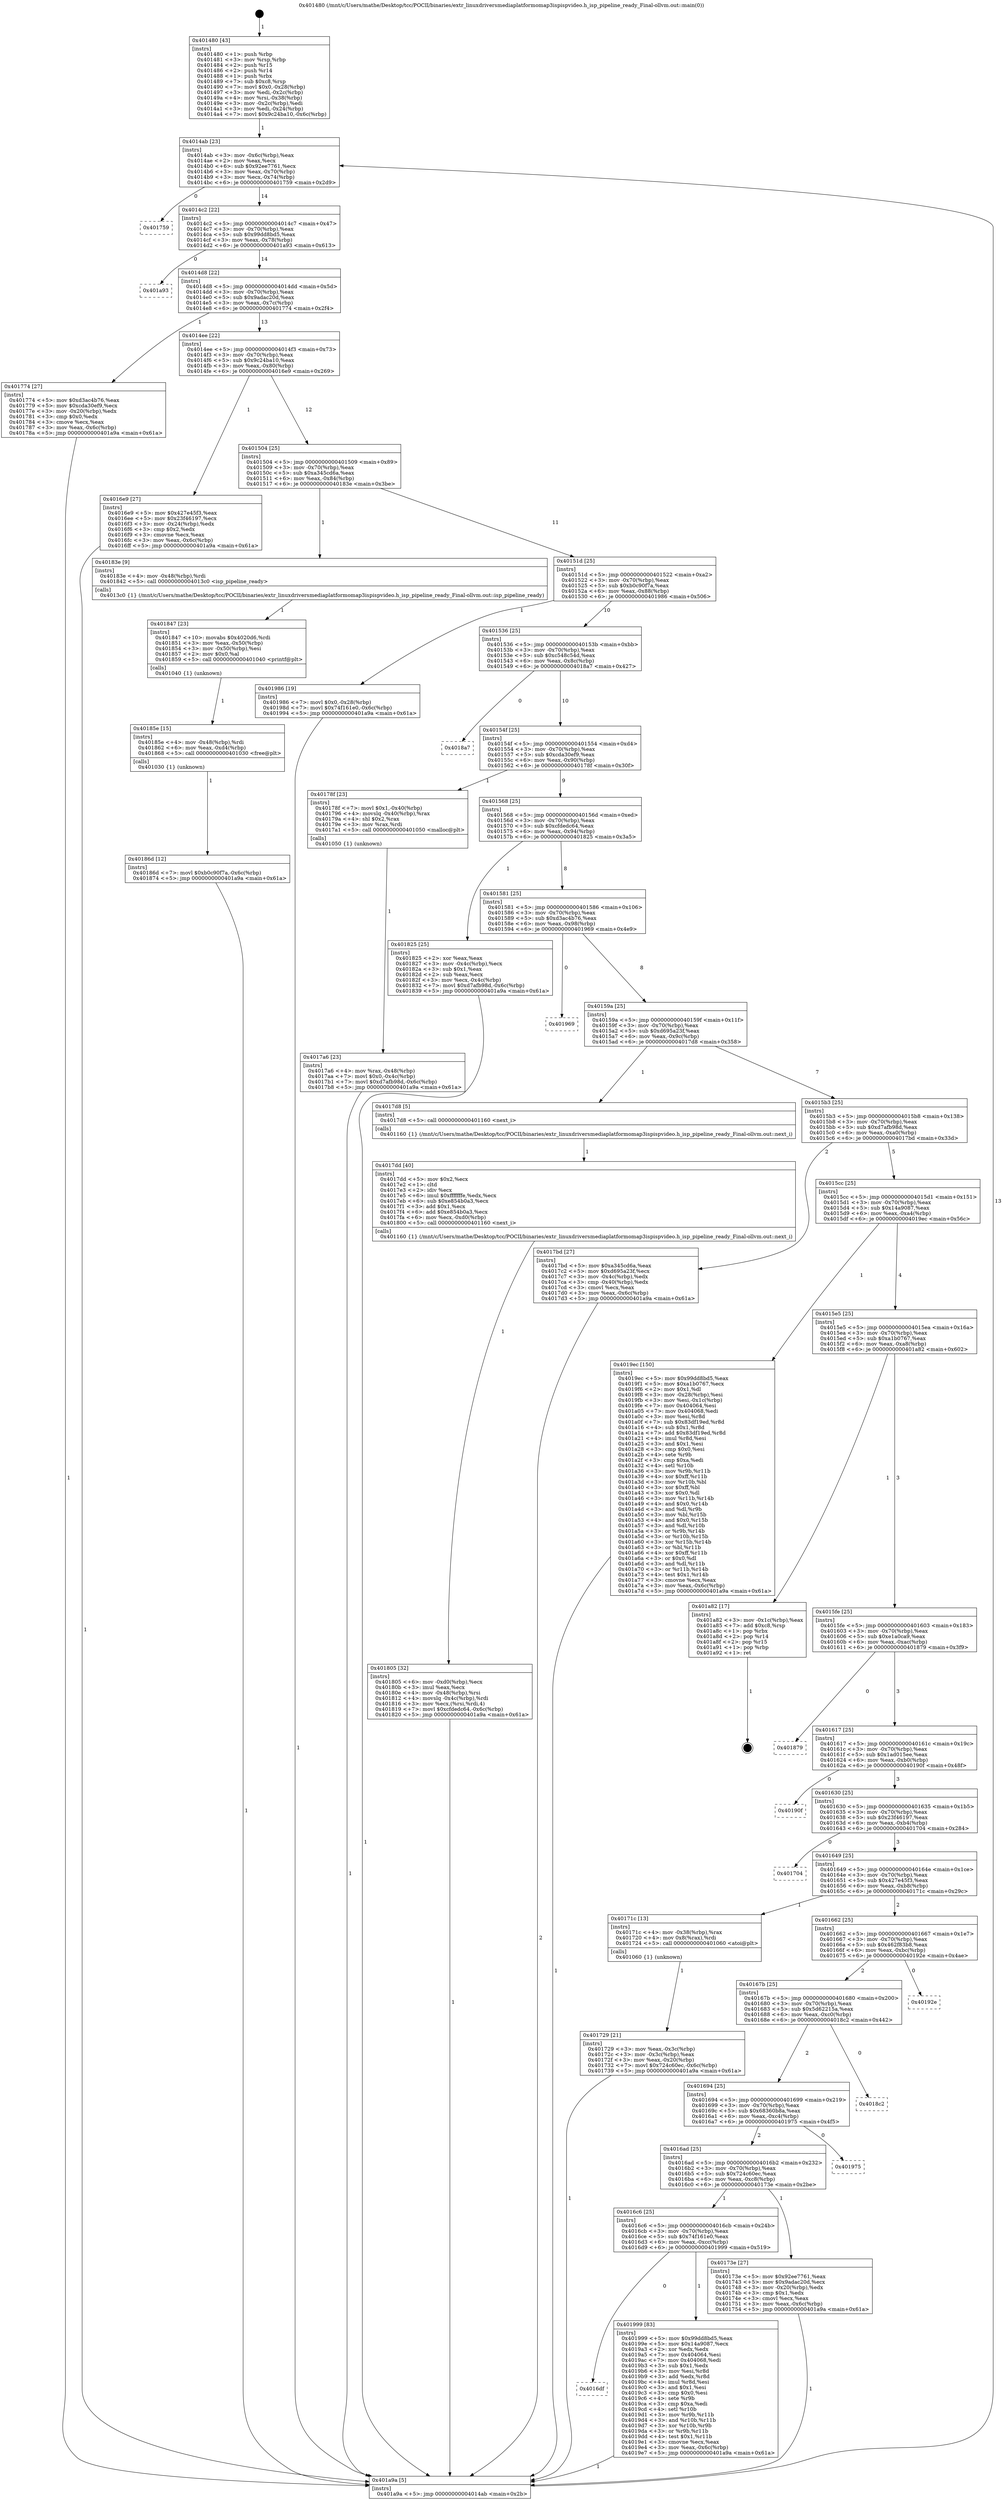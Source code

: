 digraph "0x401480" {
  label = "0x401480 (/mnt/c/Users/mathe/Desktop/tcc/POCII/binaries/extr_linuxdriversmediaplatformomap3ispispvideo.h_isp_pipeline_ready_Final-ollvm.out::main(0))"
  labelloc = "t"
  node[shape=record]

  Entry [label="",width=0.3,height=0.3,shape=circle,fillcolor=black,style=filled]
  "0x4014ab" [label="{
     0x4014ab [23]\l
     | [instrs]\l
     &nbsp;&nbsp;0x4014ab \<+3\>: mov -0x6c(%rbp),%eax\l
     &nbsp;&nbsp;0x4014ae \<+2\>: mov %eax,%ecx\l
     &nbsp;&nbsp;0x4014b0 \<+6\>: sub $0x92ee7761,%ecx\l
     &nbsp;&nbsp;0x4014b6 \<+3\>: mov %eax,-0x70(%rbp)\l
     &nbsp;&nbsp;0x4014b9 \<+3\>: mov %ecx,-0x74(%rbp)\l
     &nbsp;&nbsp;0x4014bc \<+6\>: je 0000000000401759 \<main+0x2d9\>\l
  }"]
  "0x401759" [label="{
     0x401759\l
  }", style=dashed]
  "0x4014c2" [label="{
     0x4014c2 [22]\l
     | [instrs]\l
     &nbsp;&nbsp;0x4014c2 \<+5\>: jmp 00000000004014c7 \<main+0x47\>\l
     &nbsp;&nbsp;0x4014c7 \<+3\>: mov -0x70(%rbp),%eax\l
     &nbsp;&nbsp;0x4014ca \<+5\>: sub $0x99dd8bd5,%eax\l
     &nbsp;&nbsp;0x4014cf \<+3\>: mov %eax,-0x78(%rbp)\l
     &nbsp;&nbsp;0x4014d2 \<+6\>: je 0000000000401a93 \<main+0x613\>\l
  }"]
  Exit [label="",width=0.3,height=0.3,shape=circle,fillcolor=black,style=filled,peripheries=2]
  "0x401a93" [label="{
     0x401a93\l
  }", style=dashed]
  "0x4014d8" [label="{
     0x4014d8 [22]\l
     | [instrs]\l
     &nbsp;&nbsp;0x4014d8 \<+5\>: jmp 00000000004014dd \<main+0x5d\>\l
     &nbsp;&nbsp;0x4014dd \<+3\>: mov -0x70(%rbp),%eax\l
     &nbsp;&nbsp;0x4014e0 \<+5\>: sub $0x9adac20d,%eax\l
     &nbsp;&nbsp;0x4014e5 \<+3\>: mov %eax,-0x7c(%rbp)\l
     &nbsp;&nbsp;0x4014e8 \<+6\>: je 0000000000401774 \<main+0x2f4\>\l
  }"]
  "0x4016df" [label="{
     0x4016df\l
  }", style=dashed]
  "0x401774" [label="{
     0x401774 [27]\l
     | [instrs]\l
     &nbsp;&nbsp;0x401774 \<+5\>: mov $0xd3ac4b76,%eax\l
     &nbsp;&nbsp;0x401779 \<+5\>: mov $0xcda30ef9,%ecx\l
     &nbsp;&nbsp;0x40177e \<+3\>: mov -0x20(%rbp),%edx\l
     &nbsp;&nbsp;0x401781 \<+3\>: cmp $0x0,%edx\l
     &nbsp;&nbsp;0x401784 \<+3\>: cmove %ecx,%eax\l
     &nbsp;&nbsp;0x401787 \<+3\>: mov %eax,-0x6c(%rbp)\l
     &nbsp;&nbsp;0x40178a \<+5\>: jmp 0000000000401a9a \<main+0x61a\>\l
  }"]
  "0x4014ee" [label="{
     0x4014ee [22]\l
     | [instrs]\l
     &nbsp;&nbsp;0x4014ee \<+5\>: jmp 00000000004014f3 \<main+0x73\>\l
     &nbsp;&nbsp;0x4014f3 \<+3\>: mov -0x70(%rbp),%eax\l
     &nbsp;&nbsp;0x4014f6 \<+5\>: sub $0x9c24ba10,%eax\l
     &nbsp;&nbsp;0x4014fb \<+3\>: mov %eax,-0x80(%rbp)\l
     &nbsp;&nbsp;0x4014fe \<+6\>: je 00000000004016e9 \<main+0x269\>\l
  }"]
  "0x401999" [label="{
     0x401999 [83]\l
     | [instrs]\l
     &nbsp;&nbsp;0x401999 \<+5\>: mov $0x99dd8bd5,%eax\l
     &nbsp;&nbsp;0x40199e \<+5\>: mov $0x14a9087,%ecx\l
     &nbsp;&nbsp;0x4019a3 \<+2\>: xor %edx,%edx\l
     &nbsp;&nbsp;0x4019a5 \<+7\>: mov 0x404064,%esi\l
     &nbsp;&nbsp;0x4019ac \<+7\>: mov 0x404068,%edi\l
     &nbsp;&nbsp;0x4019b3 \<+3\>: sub $0x1,%edx\l
     &nbsp;&nbsp;0x4019b6 \<+3\>: mov %esi,%r8d\l
     &nbsp;&nbsp;0x4019b9 \<+3\>: add %edx,%r8d\l
     &nbsp;&nbsp;0x4019bc \<+4\>: imul %r8d,%esi\l
     &nbsp;&nbsp;0x4019c0 \<+3\>: and $0x1,%esi\l
     &nbsp;&nbsp;0x4019c3 \<+3\>: cmp $0x0,%esi\l
     &nbsp;&nbsp;0x4019c6 \<+4\>: sete %r9b\l
     &nbsp;&nbsp;0x4019ca \<+3\>: cmp $0xa,%edi\l
     &nbsp;&nbsp;0x4019cd \<+4\>: setl %r10b\l
     &nbsp;&nbsp;0x4019d1 \<+3\>: mov %r9b,%r11b\l
     &nbsp;&nbsp;0x4019d4 \<+3\>: and %r10b,%r11b\l
     &nbsp;&nbsp;0x4019d7 \<+3\>: xor %r10b,%r9b\l
     &nbsp;&nbsp;0x4019da \<+3\>: or %r9b,%r11b\l
     &nbsp;&nbsp;0x4019dd \<+4\>: test $0x1,%r11b\l
     &nbsp;&nbsp;0x4019e1 \<+3\>: cmovne %ecx,%eax\l
     &nbsp;&nbsp;0x4019e4 \<+3\>: mov %eax,-0x6c(%rbp)\l
     &nbsp;&nbsp;0x4019e7 \<+5\>: jmp 0000000000401a9a \<main+0x61a\>\l
  }"]
  "0x4016e9" [label="{
     0x4016e9 [27]\l
     | [instrs]\l
     &nbsp;&nbsp;0x4016e9 \<+5\>: mov $0x427e45f3,%eax\l
     &nbsp;&nbsp;0x4016ee \<+5\>: mov $0x23f46197,%ecx\l
     &nbsp;&nbsp;0x4016f3 \<+3\>: mov -0x24(%rbp),%edx\l
     &nbsp;&nbsp;0x4016f6 \<+3\>: cmp $0x2,%edx\l
     &nbsp;&nbsp;0x4016f9 \<+3\>: cmovne %ecx,%eax\l
     &nbsp;&nbsp;0x4016fc \<+3\>: mov %eax,-0x6c(%rbp)\l
     &nbsp;&nbsp;0x4016ff \<+5\>: jmp 0000000000401a9a \<main+0x61a\>\l
  }"]
  "0x401504" [label="{
     0x401504 [25]\l
     | [instrs]\l
     &nbsp;&nbsp;0x401504 \<+5\>: jmp 0000000000401509 \<main+0x89\>\l
     &nbsp;&nbsp;0x401509 \<+3\>: mov -0x70(%rbp),%eax\l
     &nbsp;&nbsp;0x40150c \<+5\>: sub $0xa345cd6a,%eax\l
     &nbsp;&nbsp;0x401511 \<+6\>: mov %eax,-0x84(%rbp)\l
     &nbsp;&nbsp;0x401517 \<+6\>: je 000000000040183e \<main+0x3be\>\l
  }"]
  "0x401a9a" [label="{
     0x401a9a [5]\l
     | [instrs]\l
     &nbsp;&nbsp;0x401a9a \<+5\>: jmp 00000000004014ab \<main+0x2b\>\l
  }"]
  "0x401480" [label="{
     0x401480 [43]\l
     | [instrs]\l
     &nbsp;&nbsp;0x401480 \<+1\>: push %rbp\l
     &nbsp;&nbsp;0x401481 \<+3\>: mov %rsp,%rbp\l
     &nbsp;&nbsp;0x401484 \<+2\>: push %r15\l
     &nbsp;&nbsp;0x401486 \<+2\>: push %r14\l
     &nbsp;&nbsp;0x401488 \<+1\>: push %rbx\l
     &nbsp;&nbsp;0x401489 \<+7\>: sub $0xc8,%rsp\l
     &nbsp;&nbsp;0x401490 \<+7\>: movl $0x0,-0x28(%rbp)\l
     &nbsp;&nbsp;0x401497 \<+3\>: mov %edi,-0x2c(%rbp)\l
     &nbsp;&nbsp;0x40149a \<+4\>: mov %rsi,-0x38(%rbp)\l
     &nbsp;&nbsp;0x40149e \<+3\>: mov -0x2c(%rbp),%edi\l
     &nbsp;&nbsp;0x4014a1 \<+3\>: mov %edi,-0x24(%rbp)\l
     &nbsp;&nbsp;0x4014a4 \<+7\>: movl $0x9c24ba10,-0x6c(%rbp)\l
  }"]
  "0x40186d" [label="{
     0x40186d [12]\l
     | [instrs]\l
     &nbsp;&nbsp;0x40186d \<+7\>: movl $0xb0c90f7a,-0x6c(%rbp)\l
     &nbsp;&nbsp;0x401874 \<+5\>: jmp 0000000000401a9a \<main+0x61a\>\l
  }"]
  "0x40183e" [label="{
     0x40183e [9]\l
     | [instrs]\l
     &nbsp;&nbsp;0x40183e \<+4\>: mov -0x48(%rbp),%rdi\l
     &nbsp;&nbsp;0x401842 \<+5\>: call 00000000004013c0 \<isp_pipeline_ready\>\l
     | [calls]\l
     &nbsp;&nbsp;0x4013c0 \{1\} (/mnt/c/Users/mathe/Desktop/tcc/POCII/binaries/extr_linuxdriversmediaplatformomap3ispispvideo.h_isp_pipeline_ready_Final-ollvm.out::isp_pipeline_ready)\l
  }"]
  "0x40151d" [label="{
     0x40151d [25]\l
     | [instrs]\l
     &nbsp;&nbsp;0x40151d \<+5\>: jmp 0000000000401522 \<main+0xa2\>\l
     &nbsp;&nbsp;0x401522 \<+3\>: mov -0x70(%rbp),%eax\l
     &nbsp;&nbsp;0x401525 \<+5\>: sub $0xb0c90f7a,%eax\l
     &nbsp;&nbsp;0x40152a \<+6\>: mov %eax,-0x88(%rbp)\l
     &nbsp;&nbsp;0x401530 \<+6\>: je 0000000000401986 \<main+0x506\>\l
  }"]
  "0x40185e" [label="{
     0x40185e [15]\l
     | [instrs]\l
     &nbsp;&nbsp;0x40185e \<+4\>: mov -0x48(%rbp),%rdi\l
     &nbsp;&nbsp;0x401862 \<+6\>: mov %eax,-0xd4(%rbp)\l
     &nbsp;&nbsp;0x401868 \<+5\>: call 0000000000401030 \<free@plt\>\l
     | [calls]\l
     &nbsp;&nbsp;0x401030 \{1\} (unknown)\l
  }"]
  "0x401986" [label="{
     0x401986 [19]\l
     | [instrs]\l
     &nbsp;&nbsp;0x401986 \<+7\>: movl $0x0,-0x28(%rbp)\l
     &nbsp;&nbsp;0x40198d \<+7\>: movl $0x74f161e0,-0x6c(%rbp)\l
     &nbsp;&nbsp;0x401994 \<+5\>: jmp 0000000000401a9a \<main+0x61a\>\l
  }"]
  "0x401536" [label="{
     0x401536 [25]\l
     | [instrs]\l
     &nbsp;&nbsp;0x401536 \<+5\>: jmp 000000000040153b \<main+0xbb\>\l
     &nbsp;&nbsp;0x40153b \<+3\>: mov -0x70(%rbp),%eax\l
     &nbsp;&nbsp;0x40153e \<+5\>: sub $0xc548c54d,%eax\l
     &nbsp;&nbsp;0x401543 \<+6\>: mov %eax,-0x8c(%rbp)\l
     &nbsp;&nbsp;0x401549 \<+6\>: je 00000000004018a7 \<main+0x427\>\l
  }"]
  "0x401847" [label="{
     0x401847 [23]\l
     | [instrs]\l
     &nbsp;&nbsp;0x401847 \<+10\>: movabs $0x4020d6,%rdi\l
     &nbsp;&nbsp;0x401851 \<+3\>: mov %eax,-0x50(%rbp)\l
     &nbsp;&nbsp;0x401854 \<+3\>: mov -0x50(%rbp),%esi\l
     &nbsp;&nbsp;0x401857 \<+2\>: mov $0x0,%al\l
     &nbsp;&nbsp;0x401859 \<+5\>: call 0000000000401040 \<printf@plt\>\l
     | [calls]\l
     &nbsp;&nbsp;0x401040 \{1\} (unknown)\l
  }"]
  "0x4018a7" [label="{
     0x4018a7\l
  }", style=dashed]
  "0x40154f" [label="{
     0x40154f [25]\l
     | [instrs]\l
     &nbsp;&nbsp;0x40154f \<+5\>: jmp 0000000000401554 \<main+0xd4\>\l
     &nbsp;&nbsp;0x401554 \<+3\>: mov -0x70(%rbp),%eax\l
     &nbsp;&nbsp;0x401557 \<+5\>: sub $0xcda30ef9,%eax\l
     &nbsp;&nbsp;0x40155c \<+6\>: mov %eax,-0x90(%rbp)\l
     &nbsp;&nbsp;0x401562 \<+6\>: je 000000000040178f \<main+0x30f\>\l
  }"]
  "0x401805" [label="{
     0x401805 [32]\l
     | [instrs]\l
     &nbsp;&nbsp;0x401805 \<+6\>: mov -0xd0(%rbp),%ecx\l
     &nbsp;&nbsp;0x40180b \<+3\>: imul %eax,%ecx\l
     &nbsp;&nbsp;0x40180e \<+4\>: mov -0x48(%rbp),%rsi\l
     &nbsp;&nbsp;0x401812 \<+4\>: movslq -0x4c(%rbp),%rdi\l
     &nbsp;&nbsp;0x401816 \<+3\>: mov %ecx,(%rsi,%rdi,4)\l
     &nbsp;&nbsp;0x401819 \<+7\>: movl $0xcfdedc64,-0x6c(%rbp)\l
     &nbsp;&nbsp;0x401820 \<+5\>: jmp 0000000000401a9a \<main+0x61a\>\l
  }"]
  "0x40178f" [label="{
     0x40178f [23]\l
     | [instrs]\l
     &nbsp;&nbsp;0x40178f \<+7\>: movl $0x1,-0x40(%rbp)\l
     &nbsp;&nbsp;0x401796 \<+4\>: movslq -0x40(%rbp),%rax\l
     &nbsp;&nbsp;0x40179a \<+4\>: shl $0x2,%rax\l
     &nbsp;&nbsp;0x40179e \<+3\>: mov %rax,%rdi\l
     &nbsp;&nbsp;0x4017a1 \<+5\>: call 0000000000401050 \<malloc@plt\>\l
     | [calls]\l
     &nbsp;&nbsp;0x401050 \{1\} (unknown)\l
  }"]
  "0x401568" [label="{
     0x401568 [25]\l
     | [instrs]\l
     &nbsp;&nbsp;0x401568 \<+5\>: jmp 000000000040156d \<main+0xed\>\l
     &nbsp;&nbsp;0x40156d \<+3\>: mov -0x70(%rbp),%eax\l
     &nbsp;&nbsp;0x401570 \<+5\>: sub $0xcfdedc64,%eax\l
     &nbsp;&nbsp;0x401575 \<+6\>: mov %eax,-0x94(%rbp)\l
     &nbsp;&nbsp;0x40157b \<+6\>: je 0000000000401825 \<main+0x3a5\>\l
  }"]
  "0x4017dd" [label="{
     0x4017dd [40]\l
     | [instrs]\l
     &nbsp;&nbsp;0x4017dd \<+5\>: mov $0x2,%ecx\l
     &nbsp;&nbsp;0x4017e2 \<+1\>: cltd\l
     &nbsp;&nbsp;0x4017e3 \<+2\>: idiv %ecx\l
     &nbsp;&nbsp;0x4017e5 \<+6\>: imul $0xfffffffe,%edx,%ecx\l
     &nbsp;&nbsp;0x4017eb \<+6\>: sub $0xe854b0a3,%ecx\l
     &nbsp;&nbsp;0x4017f1 \<+3\>: add $0x1,%ecx\l
     &nbsp;&nbsp;0x4017f4 \<+6\>: add $0xe854b0a3,%ecx\l
     &nbsp;&nbsp;0x4017fa \<+6\>: mov %ecx,-0xd0(%rbp)\l
     &nbsp;&nbsp;0x401800 \<+5\>: call 0000000000401160 \<next_i\>\l
     | [calls]\l
     &nbsp;&nbsp;0x401160 \{1\} (/mnt/c/Users/mathe/Desktop/tcc/POCII/binaries/extr_linuxdriversmediaplatformomap3ispispvideo.h_isp_pipeline_ready_Final-ollvm.out::next_i)\l
  }"]
  "0x401825" [label="{
     0x401825 [25]\l
     | [instrs]\l
     &nbsp;&nbsp;0x401825 \<+2\>: xor %eax,%eax\l
     &nbsp;&nbsp;0x401827 \<+3\>: mov -0x4c(%rbp),%ecx\l
     &nbsp;&nbsp;0x40182a \<+3\>: sub $0x1,%eax\l
     &nbsp;&nbsp;0x40182d \<+2\>: sub %eax,%ecx\l
     &nbsp;&nbsp;0x40182f \<+3\>: mov %ecx,-0x4c(%rbp)\l
     &nbsp;&nbsp;0x401832 \<+7\>: movl $0xd7afb98d,-0x6c(%rbp)\l
     &nbsp;&nbsp;0x401839 \<+5\>: jmp 0000000000401a9a \<main+0x61a\>\l
  }"]
  "0x401581" [label="{
     0x401581 [25]\l
     | [instrs]\l
     &nbsp;&nbsp;0x401581 \<+5\>: jmp 0000000000401586 \<main+0x106\>\l
     &nbsp;&nbsp;0x401586 \<+3\>: mov -0x70(%rbp),%eax\l
     &nbsp;&nbsp;0x401589 \<+5\>: sub $0xd3ac4b76,%eax\l
     &nbsp;&nbsp;0x40158e \<+6\>: mov %eax,-0x98(%rbp)\l
     &nbsp;&nbsp;0x401594 \<+6\>: je 0000000000401969 \<main+0x4e9\>\l
  }"]
  "0x4017a6" [label="{
     0x4017a6 [23]\l
     | [instrs]\l
     &nbsp;&nbsp;0x4017a6 \<+4\>: mov %rax,-0x48(%rbp)\l
     &nbsp;&nbsp;0x4017aa \<+7\>: movl $0x0,-0x4c(%rbp)\l
     &nbsp;&nbsp;0x4017b1 \<+7\>: movl $0xd7afb98d,-0x6c(%rbp)\l
     &nbsp;&nbsp;0x4017b8 \<+5\>: jmp 0000000000401a9a \<main+0x61a\>\l
  }"]
  "0x401969" [label="{
     0x401969\l
  }", style=dashed]
  "0x40159a" [label="{
     0x40159a [25]\l
     | [instrs]\l
     &nbsp;&nbsp;0x40159a \<+5\>: jmp 000000000040159f \<main+0x11f\>\l
     &nbsp;&nbsp;0x40159f \<+3\>: mov -0x70(%rbp),%eax\l
     &nbsp;&nbsp;0x4015a2 \<+5\>: sub $0xd695a23f,%eax\l
     &nbsp;&nbsp;0x4015a7 \<+6\>: mov %eax,-0x9c(%rbp)\l
     &nbsp;&nbsp;0x4015ad \<+6\>: je 00000000004017d8 \<main+0x358\>\l
  }"]
  "0x4016c6" [label="{
     0x4016c6 [25]\l
     | [instrs]\l
     &nbsp;&nbsp;0x4016c6 \<+5\>: jmp 00000000004016cb \<main+0x24b\>\l
     &nbsp;&nbsp;0x4016cb \<+3\>: mov -0x70(%rbp),%eax\l
     &nbsp;&nbsp;0x4016ce \<+5\>: sub $0x74f161e0,%eax\l
     &nbsp;&nbsp;0x4016d3 \<+6\>: mov %eax,-0xcc(%rbp)\l
     &nbsp;&nbsp;0x4016d9 \<+6\>: je 0000000000401999 \<main+0x519\>\l
  }"]
  "0x4017d8" [label="{
     0x4017d8 [5]\l
     | [instrs]\l
     &nbsp;&nbsp;0x4017d8 \<+5\>: call 0000000000401160 \<next_i\>\l
     | [calls]\l
     &nbsp;&nbsp;0x401160 \{1\} (/mnt/c/Users/mathe/Desktop/tcc/POCII/binaries/extr_linuxdriversmediaplatformomap3ispispvideo.h_isp_pipeline_ready_Final-ollvm.out::next_i)\l
  }"]
  "0x4015b3" [label="{
     0x4015b3 [25]\l
     | [instrs]\l
     &nbsp;&nbsp;0x4015b3 \<+5\>: jmp 00000000004015b8 \<main+0x138\>\l
     &nbsp;&nbsp;0x4015b8 \<+3\>: mov -0x70(%rbp),%eax\l
     &nbsp;&nbsp;0x4015bb \<+5\>: sub $0xd7afb98d,%eax\l
     &nbsp;&nbsp;0x4015c0 \<+6\>: mov %eax,-0xa0(%rbp)\l
     &nbsp;&nbsp;0x4015c6 \<+6\>: je 00000000004017bd \<main+0x33d\>\l
  }"]
  "0x40173e" [label="{
     0x40173e [27]\l
     | [instrs]\l
     &nbsp;&nbsp;0x40173e \<+5\>: mov $0x92ee7761,%eax\l
     &nbsp;&nbsp;0x401743 \<+5\>: mov $0x9adac20d,%ecx\l
     &nbsp;&nbsp;0x401748 \<+3\>: mov -0x20(%rbp),%edx\l
     &nbsp;&nbsp;0x40174b \<+3\>: cmp $0x1,%edx\l
     &nbsp;&nbsp;0x40174e \<+3\>: cmovl %ecx,%eax\l
     &nbsp;&nbsp;0x401751 \<+3\>: mov %eax,-0x6c(%rbp)\l
     &nbsp;&nbsp;0x401754 \<+5\>: jmp 0000000000401a9a \<main+0x61a\>\l
  }"]
  "0x4017bd" [label="{
     0x4017bd [27]\l
     | [instrs]\l
     &nbsp;&nbsp;0x4017bd \<+5\>: mov $0xa345cd6a,%eax\l
     &nbsp;&nbsp;0x4017c2 \<+5\>: mov $0xd695a23f,%ecx\l
     &nbsp;&nbsp;0x4017c7 \<+3\>: mov -0x4c(%rbp),%edx\l
     &nbsp;&nbsp;0x4017ca \<+3\>: cmp -0x40(%rbp),%edx\l
     &nbsp;&nbsp;0x4017cd \<+3\>: cmovl %ecx,%eax\l
     &nbsp;&nbsp;0x4017d0 \<+3\>: mov %eax,-0x6c(%rbp)\l
     &nbsp;&nbsp;0x4017d3 \<+5\>: jmp 0000000000401a9a \<main+0x61a\>\l
  }"]
  "0x4015cc" [label="{
     0x4015cc [25]\l
     | [instrs]\l
     &nbsp;&nbsp;0x4015cc \<+5\>: jmp 00000000004015d1 \<main+0x151\>\l
     &nbsp;&nbsp;0x4015d1 \<+3\>: mov -0x70(%rbp),%eax\l
     &nbsp;&nbsp;0x4015d4 \<+5\>: sub $0x14a9087,%eax\l
     &nbsp;&nbsp;0x4015d9 \<+6\>: mov %eax,-0xa4(%rbp)\l
     &nbsp;&nbsp;0x4015df \<+6\>: je 00000000004019ec \<main+0x56c\>\l
  }"]
  "0x4016ad" [label="{
     0x4016ad [25]\l
     | [instrs]\l
     &nbsp;&nbsp;0x4016ad \<+5\>: jmp 00000000004016b2 \<main+0x232\>\l
     &nbsp;&nbsp;0x4016b2 \<+3\>: mov -0x70(%rbp),%eax\l
     &nbsp;&nbsp;0x4016b5 \<+5\>: sub $0x724c60ec,%eax\l
     &nbsp;&nbsp;0x4016ba \<+6\>: mov %eax,-0xc8(%rbp)\l
     &nbsp;&nbsp;0x4016c0 \<+6\>: je 000000000040173e \<main+0x2be\>\l
  }"]
  "0x4019ec" [label="{
     0x4019ec [150]\l
     | [instrs]\l
     &nbsp;&nbsp;0x4019ec \<+5\>: mov $0x99dd8bd5,%eax\l
     &nbsp;&nbsp;0x4019f1 \<+5\>: mov $0xa1b0767,%ecx\l
     &nbsp;&nbsp;0x4019f6 \<+2\>: mov $0x1,%dl\l
     &nbsp;&nbsp;0x4019f8 \<+3\>: mov -0x28(%rbp),%esi\l
     &nbsp;&nbsp;0x4019fb \<+3\>: mov %esi,-0x1c(%rbp)\l
     &nbsp;&nbsp;0x4019fe \<+7\>: mov 0x404064,%esi\l
     &nbsp;&nbsp;0x401a05 \<+7\>: mov 0x404068,%edi\l
     &nbsp;&nbsp;0x401a0c \<+3\>: mov %esi,%r8d\l
     &nbsp;&nbsp;0x401a0f \<+7\>: sub $0x83df19ed,%r8d\l
     &nbsp;&nbsp;0x401a16 \<+4\>: sub $0x1,%r8d\l
     &nbsp;&nbsp;0x401a1a \<+7\>: add $0x83df19ed,%r8d\l
     &nbsp;&nbsp;0x401a21 \<+4\>: imul %r8d,%esi\l
     &nbsp;&nbsp;0x401a25 \<+3\>: and $0x1,%esi\l
     &nbsp;&nbsp;0x401a28 \<+3\>: cmp $0x0,%esi\l
     &nbsp;&nbsp;0x401a2b \<+4\>: sete %r9b\l
     &nbsp;&nbsp;0x401a2f \<+3\>: cmp $0xa,%edi\l
     &nbsp;&nbsp;0x401a32 \<+4\>: setl %r10b\l
     &nbsp;&nbsp;0x401a36 \<+3\>: mov %r9b,%r11b\l
     &nbsp;&nbsp;0x401a39 \<+4\>: xor $0xff,%r11b\l
     &nbsp;&nbsp;0x401a3d \<+3\>: mov %r10b,%bl\l
     &nbsp;&nbsp;0x401a40 \<+3\>: xor $0xff,%bl\l
     &nbsp;&nbsp;0x401a43 \<+3\>: xor $0x0,%dl\l
     &nbsp;&nbsp;0x401a46 \<+3\>: mov %r11b,%r14b\l
     &nbsp;&nbsp;0x401a49 \<+4\>: and $0x0,%r14b\l
     &nbsp;&nbsp;0x401a4d \<+3\>: and %dl,%r9b\l
     &nbsp;&nbsp;0x401a50 \<+3\>: mov %bl,%r15b\l
     &nbsp;&nbsp;0x401a53 \<+4\>: and $0x0,%r15b\l
     &nbsp;&nbsp;0x401a57 \<+3\>: and %dl,%r10b\l
     &nbsp;&nbsp;0x401a5a \<+3\>: or %r9b,%r14b\l
     &nbsp;&nbsp;0x401a5d \<+3\>: or %r10b,%r15b\l
     &nbsp;&nbsp;0x401a60 \<+3\>: xor %r15b,%r14b\l
     &nbsp;&nbsp;0x401a63 \<+3\>: or %bl,%r11b\l
     &nbsp;&nbsp;0x401a66 \<+4\>: xor $0xff,%r11b\l
     &nbsp;&nbsp;0x401a6a \<+3\>: or $0x0,%dl\l
     &nbsp;&nbsp;0x401a6d \<+3\>: and %dl,%r11b\l
     &nbsp;&nbsp;0x401a70 \<+3\>: or %r11b,%r14b\l
     &nbsp;&nbsp;0x401a73 \<+4\>: test $0x1,%r14b\l
     &nbsp;&nbsp;0x401a77 \<+3\>: cmovne %ecx,%eax\l
     &nbsp;&nbsp;0x401a7a \<+3\>: mov %eax,-0x6c(%rbp)\l
     &nbsp;&nbsp;0x401a7d \<+5\>: jmp 0000000000401a9a \<main+0x61a\>\l
  }"]
  "0x4015e5" [label="{
     0x4015e5 [25]\l
     | [instrs]\l
     &nbsp;&nbsp;0x4015e5 \<+5\>: jmp 00000000004015ea \<main+0x16a\>\l
     &nbsp;&nbsp;0x4015ea \<+3\>: mov -0x70(%rbp),%eax\l
     &nbsp;&nbsp;0x4015ed \<+5\>: sub $0xa1b0767,%eax\l
     &nbsp;&nbsp;0x4015f2 \<+6\>: mov %eax,-0xa8(%rbp)\l
     &nbsp;&nbsp;0x4015f8 \<+6\>: je 0000000000401a82 \<main+0x602\>\l
  }"]
  "0x401975" [label="{
     0x401975\l
  }", style=dashed]
  "0x401a82" [label="{
     0x401a82 [17]\l
     | [instrs]\l
     &nbsp;&nbsp;0x401a82 \<+3\>: mov -0x1c(%rbp),%eax\l
     &nbsp;&nbsp;0x401a85 \<+7\>: add $0xc8,%rsp\l
     &nbsp;&nbsp;0x401a8c \<+1\>: pop %rbx\l
     &nbsp;&nbsp;0x401a8d \<+2\>: pop %r14\l
     &nbsp;&nbsp;0x401a8f \<+2\>: pop %r15\l
     &nbsp;&nbsp;0x401a91 \<+1\>: pop %rbp\l
     &nbsp;&nbsp;0x401a92 \<+1\>: ret\l
  }"]
  "0x4015fe" [label="{
     0x4015fe [25]\l
     | [instrs]\l
     &nbsp;&nbsp;0x4015fe \<+5\>: jmp 0000000000401603 \<main+0x183\>\l
     &nbsp;&nbsp;0x401603 \<+3\>: mov -0x70(%rbp),%eax\l
     &nbsp;&nbsp;0x401606 \<+5\>: sub $0xe1a0ca9,%eax\l
     &nbsp;&nbsp;0x40160b \<+6\>: mov %eax,-0xac(%rbp)\l
     &nbsp;&nbsp;0x401611 \<+6\>: je 0000000000401879 \<main+0x3f9\>\l
  }"]
  "0x401694" [label="{
     0x401694 [25]\l
     | [instrs]\l
     &nbsp;&nbsp;0x401694 \<+5\>: jmp 0000000000401699 \<main+0x219\>\l
     &nbsp;&nbsp;0x401699 \<+3\>: mov -0x70(%rbp),%eax\l
     &nbsp;&nbsp;0x40169c \<+5\>: sub $0x68360b8a,%eax\l
     &nbsp;&nbsp;0x4016a1 \<+6\>: mov %eax,-0xc4(%rbp)\l
     &nbsp;&nbsp;0x4016a7 \<+6\>: je 0000000000401975 \<main+0x4f5\>\l
  }"]
  "0x401879" [label="{
     0x401879\l
  }", style=dashed]
  "0x401617" [label="{
     0x401617 [25]\l
     | [instrs]\l
     &nbsp;&nbsp;0x401617 \<+5\>: jmp 000000000040161c \<main+0x19c\>\l
     &nbsp;&nbsp;0x40161c \<+3\>: mov -0x70(%rbp),%eax\l
     &nbsp;&nbsp;0x40161f \<+5\>: sub $0x1ad015ee,%eax\l
     &nbsp;&nbsp;0x401624 \<+6\>: mov %eax,-0xb0(%rbp)\l
     &nbsp;&nbsp;0x40162a \<+6\>: je 000000000040190f \<main+0x48f\>\l
  }"]
  "0x4018c2" [label="{
     0x4018c2\l
  }", style=dashed]
  "0x40190f" [label="{
     0x40190f\l
  }", style=dashed]
  "0x401630" [label="{
     0x401630 [25]\l
     | [instrs]\l
     &nbsp;&nbsp;0x401630 \<+5\>: jmp 0000000000401635 \<main+0x1b5\>\l
     &nbsp;&nbsp;0x401635 \<+3\>: mov -0x70(%rbp),%eax\l
     &nbsp;&nbsp;0x401638 \<+5\>: sub $0x23f46197,%eax\l
     &nbsp;&nbsp;0x40163d \<+6\>: mov %eax,-0xb4(%rbp)\l
     &nbsp;&nbsp;0x401643 \<+6\>: je 0000000000401704 \<main+0x284\>\l
  }"]
  "0x40167b" [label="{
     0x40167b [25]\l
     | [instrs]\l
     &nbsp;&nbsp;0x40167b \<+5\>: jmp 0000000000401680 \<main+0x200\>\l
     &nbsp;&nbsp;0x401680 \<+3\>: mov -0x70(%rbp),%eax\l
     &nbsp;&nbsp;0x401683 \<+5\>: sub $0x5d62215a,%eax\l
     &nbsp;&nbsp;0x401688 \<+6\>: mov %eax,-0xc0(%rbp)\l
     &nbsp;&nbsp;0x40168e \<+6\>: je 00000000004018c2 \<main+0x442\>\l
  }"]
  "0x401704" [label="{
     0x401704\l
  }", style=dashed]
  "0x401649" [label="{
     0x401649 [25]\l
     | [instrs]\l
     &nbsp;&nbsp;0x401649 \<+5\>: jmp 000000000040164e \<main+0x1ce\>\l
     &nbsp;&nbsp;0x40164e \<+3\>: mov -0x70(%rbp),%eax\l
     &nbsp;&nbsp;0x401651 \<+5\>: sub $0x427e45f3,%eax\l
     &nbsp;&nbsp;0x401656 \<+6\>: mov %eax,-0xb8(%rbp)\l
     &nbsp;&nbsp;0x40165c \<+6\>: je 000000000040171c \<main+0x29c\>\l
  }"]
  "0x40192e" [label="{
     0x40192e\l
  }", style=dashed]
  "0x40171c" [label="{
     0x40171c [13]\l
     | [instrs]\l
     &nbsp;&nbsp;0x40171c \<+4\>: mov -0x38(%rbp),%rax\l
     &nbsp;&nbsp;0x401720 \<+4\>: mov 0x8(%rax),%rdi\l
     &nbsp;&nbsp;0x401724 \<+5\>: call 0000000000401060 \<atoi@plt\>\l
     | [calls]\l
     &nbsp;&nbsp;0x401060 \{1\} (unknown)\l
  }"]
  "0x401662" [label="{
     0x401662 [25]\l
     | [instrs]\l
     &nbsp;&nbsp;0x401662 \<+5\>: jmp 0000000000401667 \<main+0x1e7\>\l
     &nbsp;&nbsp;0x401667 \<+3\>: mov -0x70(%rbp),%eax\l
     &nbsp;&nbsp;0x40166a \<+5\>: sub $0x462f83b8,%eax\l
     &nbsp;&nbsp;0x40166f \<+6\>: mov %eax,-0xbc(%rbp)\l
     &nbsp;&nbsp;0x401675 \<+6\>: je 000000000040192e \<main+0x4ae\>\l
  }"]
  "0x401729" [label="{
     0x401729 [21]\l
     | [instrs]\l
     &nbsp;&nbsp;0x401729 \<+3\>: mov %eax,-0x3c(%rbp)\l
     &nbsp;&nbsp;0x40172c \<+3\>: mov -0x3c(%rbp),%eax\l
     &nbsp;&nbsp;0x40172f \<+3\>: mov %eax,-0x20(%rbp)\l
     &nbsp;&nbsp;0x401732 \<+7\>: movl $0x724c60ec,-0x6c(%rbp)\l
     &nbsp;&nbsp;0x401739 \<+5\>: jmp 0000000000401a9a \<main+0x61a\>\l
  }"]
  Entry -> "0x401480" [label=" 1"]
  "0x4014ab" -> "0x401759" [label=" 0"]
  "0x4014ab" -> "0x4014c2" [label=" 14"]
  "0x401a82" -> Exit [label=" 1"]
  "0x4014c2" -> "0x401a93" [label=" 0"]
  "0x4014c2" -> "0x4014d8" [label=" 14"]
  "0x4019ec" -> "0x401a9a" [label=" 1"]
  "0x4014d8" -> "0x401774" [label=" 1"]
  "0x4014d8" -> "0x4014ee" [label=" 13"]
  "0x401999" -> "0x401a9a" [label=" 1"]
  "0x4014ee" -> "0x4016e9" [label=" 1"]
  "0x4014ee" -> "0x401504" [label=" 12"]
  "0x4016e9" -> "0x401a9a" [label=" 1"]
  "0x401480" -> "0x4014ab" [label=" 1"]
  "0x401a9a" -> "0x4014ab" [label=" 13"]
  "0x4016c6" -> "0x4016df" [label=" 0"]
  "0x401504" -> "0x40183e" [label=" 1"]
  "0x401504" -> "0x40151d" [label=" 11"]
  "0x4016c6" -> "0x401999" [label=" 1"]
  "0x40151d" -> "0x401986" [label=" 1"]
  "0x40151d" -> "0x401536" [label=" 10"]
  "0x401986" -> "0x401a9a" [label=" 1"]
  "0x401536" -> "0x4018a7" [label=" 0"]
  "0x401536" -> "0x40154f" [label=" 10"]
  "0x40186d" -> "0x401a9a" [label=" 1"]
  "0x40154f" -> "0x40178f" [label=" 1"]
  "0x40154f" -> "0x401568" [label=" 9"]
  "0x40185e" -> "0x40186d" [label=" 1"]
  "0x401568" -> "0x401825" [label=" 1"]
  "0x401568" -> "0x401581" [label=" 8"]
  "0x401847" -> "0x40185e" [label=" 1"]
  "0x401581" -> "0x401969" [label=" 0"]
  "0x401581" -> "0x40159a" [label=" 8"]
  "0x40183e" -> "0x401847" [label=" 1"]
  "0x40159a" -> "0x4017d8" [label=" 1"]
  "0x40159a" -> "0x4015b3" [label=" 7"]
  "0x401825" -> "0x401a9a" [label=" 1"]
  "0x4015b3" -> "0x4017bd" [label=" 2"]
  "0x4015b3" -> "0x4015cc" [label=" 5"]
  "0x401805" -> "0x401a9a" [label=" 1"]
  "0x4015cc" -> "0x4019ec" [label=" 1"]
  "0x4015cc" -> "0x4015e5" [label=" 4"]
  "0x4017d8" -> "0x4017dd" [label=" 1"]
  "0x4015e5" -> "0x401a82" [label=" 1"]
  "0x4015e5" -> "0x4015fe" [label=" 3"]
  "0x4017bd" -> "0x401a9a" [label=" 2"]
  "0x4015fe" -> "0x401879" [label=" 0"]
  "0x4015fe" -> "0x401617" [label=" 3"]
  "0x40178f" -> "0x4017a6" [label=" 1"]
  "0x401617" -> "0x40190f" [label=" 0"]
  "0x401617" -> "0x401630" [label=" 3"]
  "0x401774" -> "0x401a9a" [label=" 1"]
  "0x401630" -> "0x401704" [label=" 0"]
  "0x401630" -> "0x401649" [label=" 3"]
  "0x4016ad" -> "0x4016c6" [label=" 1"]
  "0x401649" -> "0x40171c" [label=" 1"]
  "0x401649" -> "0x401662" [label=" 2"]
  "0x40171c" -> "0x401729" [label=" 1"]
  "0x401729" -> "0x401a9a" [label=" 1"]
  "0x4016ad" -> "0x40173e" [label=" 1"]
  "0x401662" -> "0x40192e" [label=" 0"]
  "0x401662" -> "0x40167b" [label=" 2"]
  "0x40173e" -> "0x401a9a" [label=" 1"]
  "0x40167b" -> "0x4018c2" [label=" 0"]
  "0x40167b" -> "0x401694" [label=" 2"]
  "0x4017a6" -> "0x401a9a" [label=" 1"]
  "0x401694" -> "0x401975" [label=" 0"]
  "0x401694" -> "0x4016ad" [label=" 2"]
  "0x4017dd" -> "0x401805" [label=" 1"]
}
